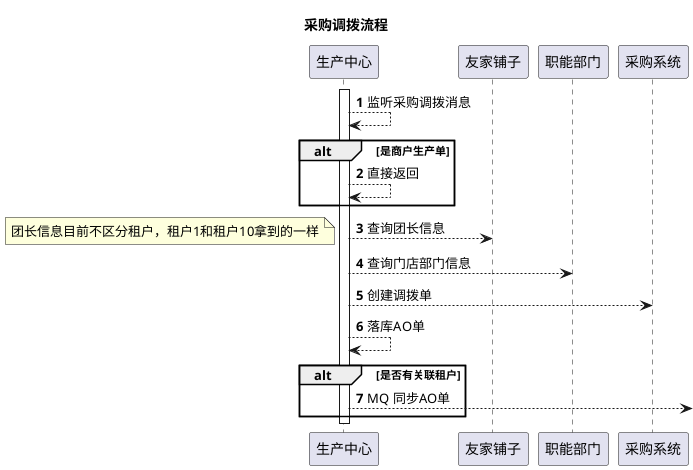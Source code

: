 @startuml
autonumber

title 采购调拨流程

activate 生产中心

生产中心 --> 生产中心: 监听采购调拨消息

alt 是商户生产单

    return 直接返回
end

生产中心 --> 友家铺子: 查询团长信息

note left
团长信息目前不区分租户，租户1和租户10拿到的一样
end note

生产中心 --> 职能部门: 查询门店部门信息

生产中心-->采购系统:创建调拨单

生产中心-->生产中心:落库AO单

alt 是否有关联租户

    生产中心-->]:MQ 同步AO单
end

deactivate 生产中心

@enduml